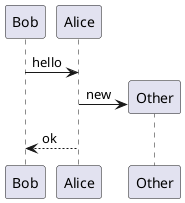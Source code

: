 @startuml
'https://plantuml.com/sequence-diagram

Bob -> Alice : hello
create Other
Alice -> Other : new
Alice --> Bob : ok

@enduml